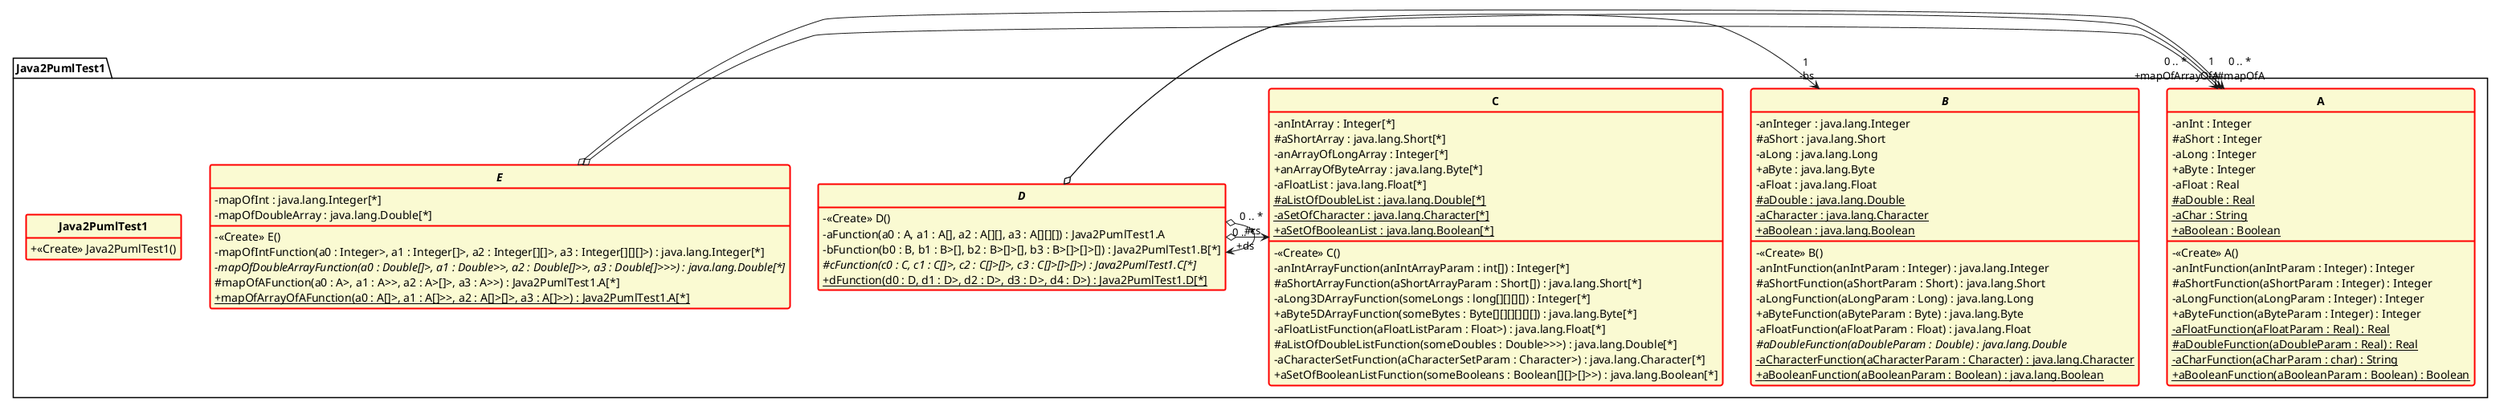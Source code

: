 @startuml

'Code généré automatiquement ;>
skinparam style strictuml
hide empty members
skinparam classAttributeIconSize 0
skinparam classFontStyle Bold
skinparam classbackgroundColor LightGoldenRodYellow
skinparam classbordercolor red
skinparam classattribute none
skinparam classborderthickness 2


class Java2PumlTest1.Java2PumlTest1 {

	+ <<Create>> Java2PumlTest1()
}


class Java2PumlTest1.A {
	- anInt : Integer 
	# aShort : Integer 
	- aLong : Integer 
	+ aByte : Integer 
	- aFloat : Real 
	# aDouble : Real  {static}
	- aChar : String  {static}
	+ aBoolean : Boolean  {static}

	- <<Create>> A()
	- anIntFunction(anIntParam : Integer) : Integer
	# aShortFunction(aShortParam : Integer) : Integer
	- aLongFunction(aLongParam : Integer) : Integer
	+ aByteFunction(aByteParam : Integer) : Integer
	- aFloatFunction(aFloatParam : Real) : Real {static}
	# aDoubleFunction(aDoubleParam : Real) : Real {static}
	- aCharFunction(aCharParam : char) : String {static}
	+ aBooleanFunction(aBooleanParam : Boolean) : Boolean {static}
}


abstract class Java2PumlTest1.B {
	- anInteger : java.lang.Integer 
	# aShort : java.lang.Short 
	- aLong : java.lang.Long 
	+ aByte : java.lang.Byte 
	- aFloat : java.lang.Float 
	# aDouble : java.lang.Double  {static}
	- aCharacter : java.lang.Character  {static}
	+ aBoolean : java.lang.Boolean  {static}

	- <<Create>> B()
	- anIntFunction(anIntParam : Integer) : java.lang.Integer
	# aShortFunction(aShortParam : Short) : java.lang.Short
	- aLongFunction(aLongParam : Long) : java.lang.Long
	+ aByteFunction(aByteParam : Byte) : java.lang.Byte
	- aFloatFunction(aFloatParam : Float) : java.lang.Float
	# aDoubleFunction(aDoubleParam : Double) : java.lang.Double {abstract}
	- aCharacterFunction(aCharacterParam : Character) : java.lang.Character {static}
	+ aBooleanFunction(aBooleanParam : Boolean) : java.lang.Boolean {static}
}


class Java2PumlTest1.C {
	- anIntArray : Integer[*] 
	# aShortArray : java.lang.Short[*] 
	- anArrayOfLongArray : Integer[*] 
	+ anArrayOfByteArray : java.lang.Byte[*] 
	- aFloatList : java.lang.Float[*] 
	# aListOfDoubleList : java.lang.Double[*]  {static}
	- aSetOfCharacter : java.lang.Character[*]  {static}
	+ aSetOfBooleanList : java.lang.Boolean[*]  {static}

	- <<Create>> C()
	- anIntArrayFunction(anIntArrayParam : int[]) : Integer[*]
	# aShortArrayFunction(aShortArrayParam : Short[]) : java.lang.Short[*]
	- aLong3DArrayFunction(someLongs : long[][][][]) : Integer[*]
	+ aByte5DArrayFunction(someBytes : Byte[][][][][][]) : java.lang.Byte[*]
	- aFloatListFunction(aFloatListParam : Float>) : java.lang.Float[*]
	# aListOfDoubleListFunction(someDoubles : Double>>>) : java.lang.Double[*]
	- aCharacterSetFunction(aCharacterSetParam : Character>) : java.lang.Character[*]
	+ aSetOfBooleanListFunction(someBooleans : Boolean[][]>[]>>) : java.lang.Boolean[*]
}


abstract class Java2PumlTest1.D {

	- <<Create>> D()
	- aFunction(a0 : A, a1 : A[], a2 : A[][], a3 : A[][][]) : Java2PumlTest1.A
	- bFunction(b0 : B, b1 : B>[], b2 : B>[]>[], b3 : B>[]>[]>[]) : Java2PumlTest1.B[*]
	# cFunction(c0 : C, c1 : C[]>, c2 : C[]>[]>, c3 : C[]>[]>[]>) : Java2PumlTest1.C[*] {abstract}
	+ dFunction(d0 : D, d1 : D>, d2 : D>, d3 : D>, d4 : D>) : Java2PumlTest1.D[*] {static}
}
	D o-> "1\n -a" Java2PumlTest1.A
	D o-> "1\n -bs" Java2PumlTest1.B
	D o-> "0 .. *\n #cs" Java2PumlTest1.C
	D o-> "0 .. *\n +ds" Java2PumlTest1.D


abstract class Java2PumlTest1.E {
	- mapOfInt : java.lang.Integer[*] 
	- mapOfDoubleArray : java.lang.Double[*] 

	- <<Create>> E()
	- mapOfIntFunction(a0 : Integer>, a1 : Integer[]>, a2 : Integer[][]>, a3 : Integer[][][]>) : java.lang.Integer[*]
	- mapOfDoubleArrayFunction(a0 : Double[]>, a1 : Double>>, a2 : Double[]>>, a3 : Double[]>>>) : java.lang.Double[*] {abstract}
	# mapOfAFunction(a0 : A>, a1 : A>>, a2 : A>[]>, a3 : A>>) : Java2PumlTest1.A[*]
	+ mapOfArrayOfAFunction(a0 : A[]>, a1 : A[]>>, a2 : A[]>[]>, a3 : A[]>>) : Java2PumlTest1.A[*] {static}
}
	E o-> "0 .. *\n #mapOfA" Java2PumlTest1.A
	E o-> "0 .. *\n +mapOfArrayOfA" Java2PumlTest1.A




@enduml